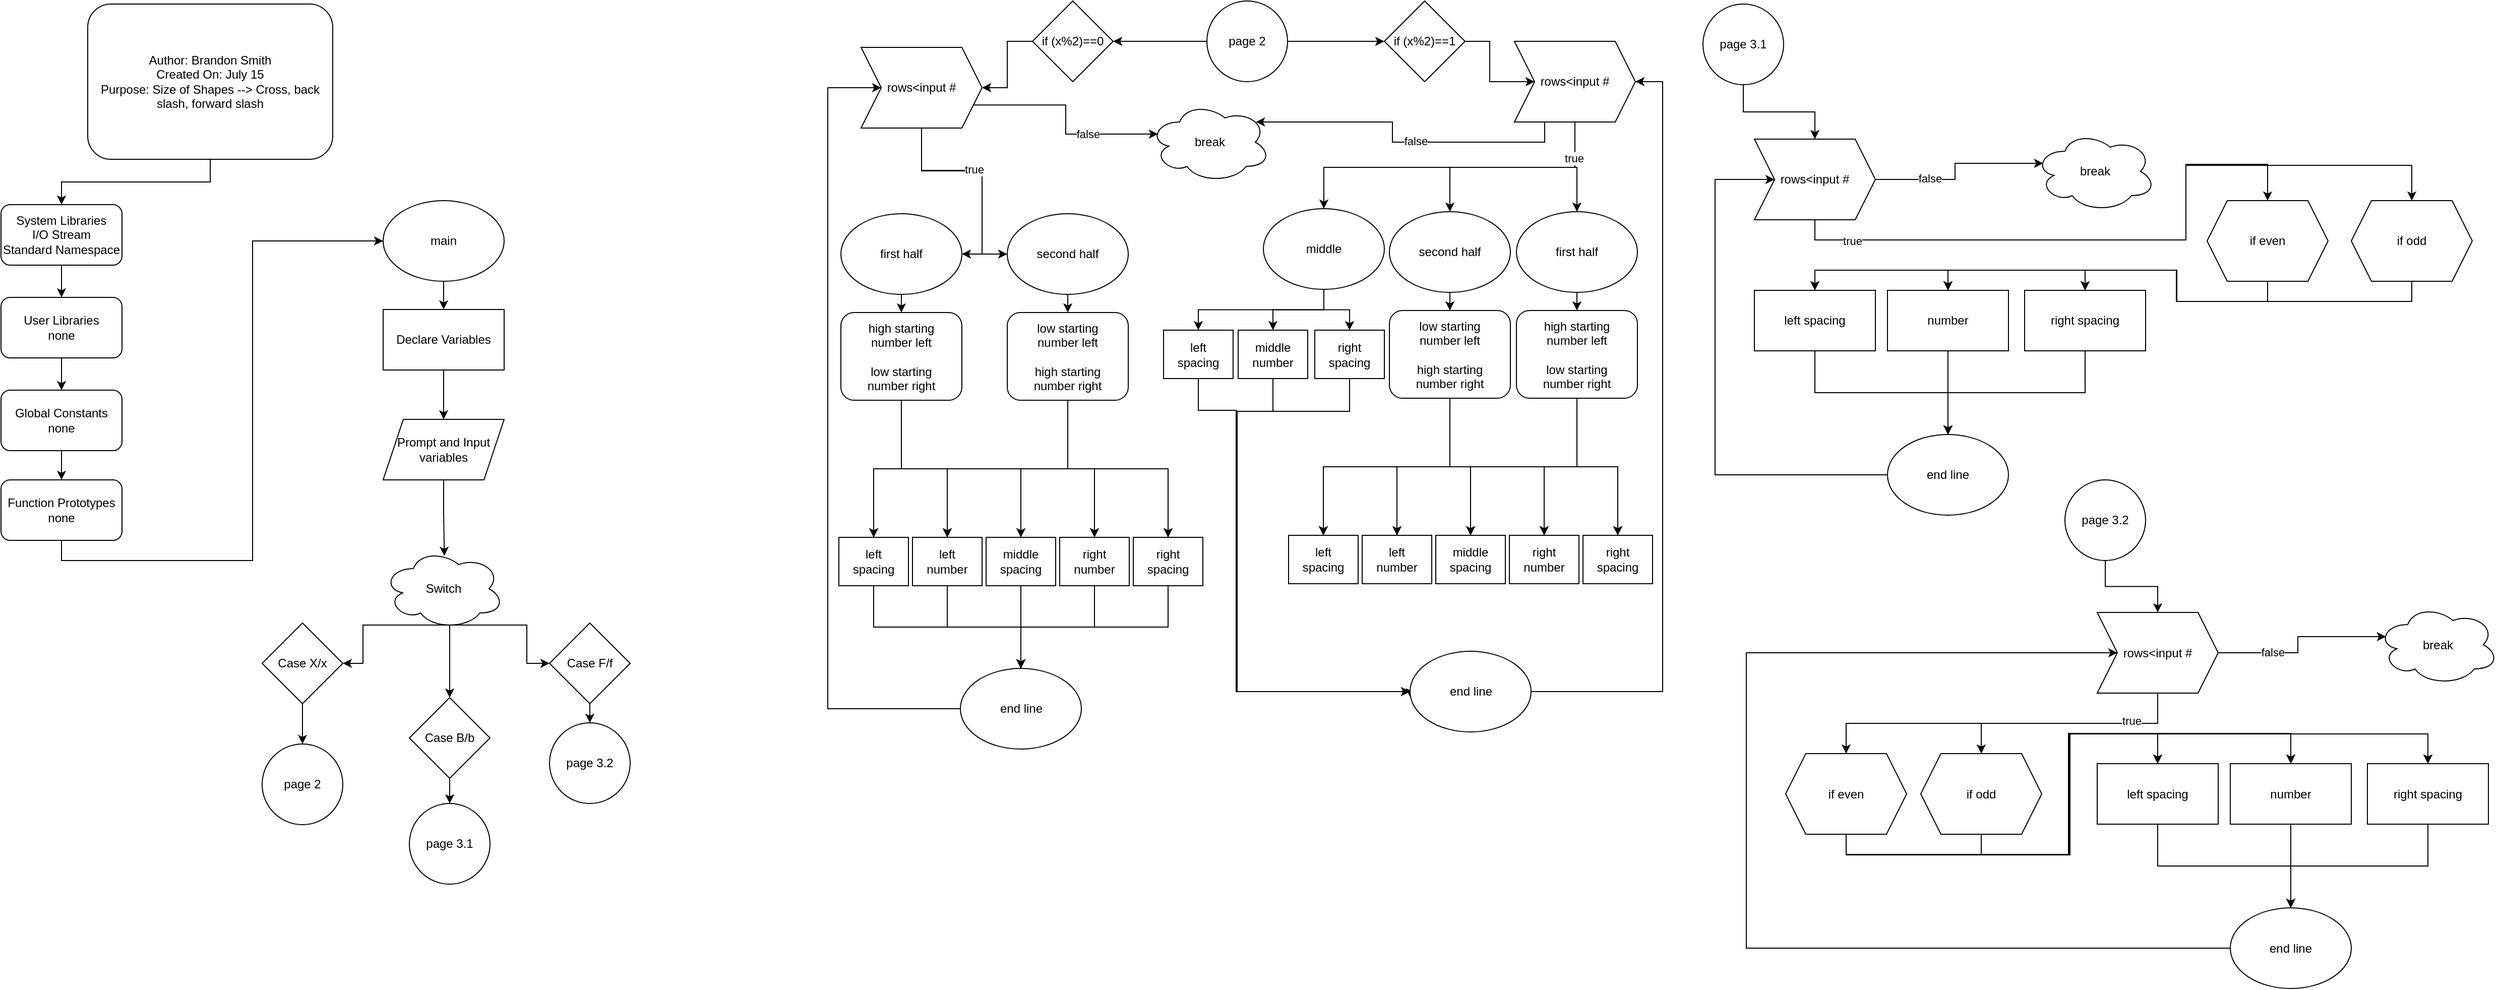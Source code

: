 <mxfile version="20.1.1" type="device"><diagram id="SlRMhu528yGXelY3Gh7Z" name="Page-1"><mxGraphModel dx="2062" dy="1161" grid="0" gridSize="10" guides="1" tooltips="1" connect="1" arrows="1" fold="1" page="1" pageScale="1" pageWidth="850" pageHeight="1100" math="0" shadow="0"><root><mxCell id="0"/><mxCell id="1" parent="0"/><mxCell id="3zHSoWy0Er1oFchfsZAJ-95" style="edgeStyle=orthogonalEdgeStyle;rounded=0;orthogonalLoop=1;jettySize=auto;html=1;exitX=0.5;exitY=1;exitDx=0;exitDy=0;entryX=0.5;entryY=0;entryDx=0;entryDy=0;" parent="1" source="3zHSoWy0Er1oFchfsZAJ-1" target="3zHSoWy0Er1oFchfsZAJ-3" edge="1"><mxGeometry relative="1" as="geometry"/></mxCell><mxCell id="3zHSoWy0Er1oFchfsZAJ-1" value="main" style="ellipse;whiteSpace=wrap;html=1;" parent="1" vertex="1"><mxGeometry x="418" y="203" width="120" height="80" as="geometry"/></mxCell><mxCell id="3zHSoWy0Er1oFchfsZAJ-96" style="edgeStyle=orthogonalEdgeStyle;rounded=0;orthogonalLoop=1;jettySize=auto;html=1;exitX=0.5;exitY=1;exitDx=0;exitDy=0;entryX=0.5;entryY=0;entryDx=0;entryDy=0;" parent="1" source="3zHSoWy0Er1oFchfsZAJ-3" target="3zHSoWy0Er1oFchfsZAJ-4" edge="1"><mxGeometry relative="1" as="geometry"/></mxCell><mxCell id="3zHSoWy0Er1oFchfsZAJ-3" value="Declare Variables" style="rounded=0;whiteSpace=wrap;html=1;" parent="1" vertex="1"><mxGeometry x="418" y="311" width="120" height="60" as="geometry"/></mxCell><mxCell id="3zHSoWy0Er1oFchfsZAJ-97" style="edgeStyle=orthogonalEdgeStyle;rounded=0;orthogonalLoop=1;jettySize=auto;html=1;exitX=0.5;exitY=1;exitDx=0;exitDy=0;entryX=0.506;entryY=0.092;entryDx=0;entryDy=0;entryPerimeter=0;" parent="1" source="3zHSoWy0Er1oFchfsZAJ-4" target="3zHSoWy0Er1oFchfsZAJ-13" edge="1"><mxGeometry relative="1" as="geometry"/></mxCell><mxCell id="3zHSoWy0Er1oFchfsZAJ-4" value="Prompt and Input variables" style="shape=parallelogram;perimeter=parallelogramPerimeter;whiteSpace=wrap;html=1;fixedSize=1;" parent="1" vertex="1"><mxGeometry x="418" y="420" width="120" height="60" as="geometry"/></mxCell><mxCell id="3zHSoWy0Er1oFchfsZAJ-8" style="edgeStyle=orthogonalEdgeStyle;rounded=0;orthogonalLoop=1;jettySize=auto;html=1;exitX=0.5;exitY=1;exitDx=0;exitDy=0;" parent="1" source="3zHSoWy0Er1oFchfsZAJ-5" target="3zHSoWy0Er1oFchfsZAJ-6" edge="1"><mxGeometry relative="1" as="geometry"/></mxCell><mxCell id="3zHSoWy0Er1oFchfsZAJ-5" value="Author: Brandon Smith&lt;br&gt;Created On: July 15&lt;br&gt;Purpose: Size of Shapes --&amp;gt; Cross, back slash, forward slash" style="rounded=1;whiteSpace=wrap;html=1;" parent="1" vertex="1"><mxGeometry x="125" y="8" width="243" height="154" as="geometry"/></mxCell><mxCell id="3zHSoWy0Er1oFchfsZAJ-89" style="edgeStyle=orthogonalEdgeStyle;rounded=0;orthogonalLoop=1;jettySize=auto;html=1;exitX=0.5;exitY=1;exitDx=0;exitDy=0;entryX=0.5;entryY=0;entryDx=0;entryDy=0;" parent="1" source="3zHSoWy0Er1oFchfsZAJ-6" target="3zHSoWy0Er1oFchfsZAJ-88" edge="1"><mxGeometry relative="1" as="geometry"/></mxCell><mxCell id="3zHSoWy0Er1oFchfsZAJ-6" value="System Libraries&lt;br&gt;I/O Stream&lt;br&gt;Standard Namespace" style="rounded=1;whiteSpace=wrap;html=1;" parent="1" vertex="1"><mxGeometry x="39" y="207" width="120" height="60" as="geometry"/></mxCell><mxCell id="3zHSoWy0Er1oFchfsZAJ-101" style="edgeStyle=orthogonalEdgeStyle;rounded=0;orthogonalLoop=1;jettySize=auto;html=1;exitX=0.55;exitY=0.95;exitDx=0;exitDy=0;exitPerimeter=0;entryX=1;entryY=0.5;entryDx=0;entryDy=0;" parent="1" source="3zHSoWy0Er1oFchfsZAJ-13" target="3zHSoWy0Er1oFchfsZAJ-98" edge="1"><mxGeometry relative="1" as="geometry"/></mxCell><mxCell id="3zHSoWy0Er1oFchfsZAJ-102" style="edgeStyle=orthogonalEdgeStyle;rounded=0;orthogonalLoop=1;jettySize=auto;html=1;exitX=0.55;exitY=0.95;exitDx=0;exitDy=0;exitPerimeter=0;entryX=0;entryY=0.5;entryDx=0;entryDy=0;" parent="1" source="3zHSoWy0Er1oFchfsZAJ-13" target="3zHSoWy0Er1oFchfsZAJ-100" edge="1"><mxGeometry relative="1" as="geometry"/></mxCell><mxCell id="3zHSoWy0Er1oFchfsZAJ-103" style="edgeStyle=orthogonalEdgeStyle;rounded=0;orthogonalLoop=1;jettySize=auto;html=1;exitX=0.55;exitY=0.95;exitDx=0;exitDy=0;exitPerimeter=0;entryX=0.5;entryY=0;entryDx=0;entryDy=0;" parent="1" source="3zHSoWy0Er1oFchfsZAJ-13" target="3zHSoWy0Er1oFchfsZAJ-99" edge="1"><mxGeometry relative="1" as="geometry"/></mxCell><mxCell id="3zHSoWy0Er1oFchfsZAJ-13" value="Switch" style="ellipse;shape=cloud;whiteSpace=wrap;html=1;" parent="1" vertex="1"><mxGeometry x="418" y="548" width="120" height="80" as="geometry"/></mxCell><mxCell id="3zHSoWy0Er1oFchfsZAJ-91" style="edgeStyle=orthogonalEdgeStyle;rounded=0;orthogonalLoop=1;jettySize=auto;html=1;exitX=0.5;exitY=1;exitDx=0;exitDy=0;entryX=0.5;entryY=0;entryDx=0;entryDy=0;" parent="1" source="3zHSoWy0Er1oFchfsZAJ-88" target="3zHSoWy0Er1oFchfsZAJ-90" edge="1"><mxGeometry relative="1" as="geometry"/></mxCell><mxCell id="3zHSoWy0Er1oFchfsZAJ-88" value="User Libraries&lt;br&gt;none" style="rounded=1;whiteSpace=wrap;html=1;" parent="1" vertex="1"><mxGeometry x="39" y="299" width="120" height="60" as="geometry"/></mxCell><mxCell id="3zHSoWy0Er1oFchfsZAJ-93" style="edgeStyle=orthogonalEdgeStyle;rounded=0;orthogonalLoop=1;jettySize=auto;html=1;exitX=0.5;exitY=1;exitDx=0;exitDy=0;entryX=0.5;entryY=0;entryDx=0;entryDy=0;" parent="1" source="3zHSoWy0Er1oFchfsZAJ-90" target="3zHSoWy0Er1oFchfsZAJ-92" edge="1"><mxGeometry relative="1" as="geometry"/></mxCell><mxCell id="3zHSoWy0Er1oFchfsZAJ-90" value="Global Constants&lt;br&gt;none" style="rounded=1;whiteSpace=wrap;html=1;" parent="1" vertex="1"><mxGeometry x="39" y="391" width="120" height="60" as="geometry"/></mxCell><mxCell id="3zHSoWy0Er1oFchfsZAJ-94" style="edgeStyle=orthogonalEdgeStyle;rounded=0;orthogonalLoop=1;jettySize=auto;html=1;exitX=0.5;exitY=1;exitDx=0;exitDy=0;entryX=0;entryY=0.5;entryDx=0;entryDy=0;" parent="1" source="3zHSoWy0Er1oFchfsZAJ-92" target="3zHSoWy0Er1oFchfsZAJ-1" edge="1"><mxGeometry relative="1" as="geometry"/></mxCell><mxCell id="3zHSoWy0Er1oFchfsZAJ-92" value="Function Prototypes&lt;br&gt;none" style="rounded=1;whiteSpace=wrap;html=1;" parent="1" vertex="1"><mxGeometry x="39" y="480" width="120" height="60" as="geometry"/></mxCell><mxCell id="3zHSoWy0Er1oFchfsZAJ-107" style="edgeStyle=orthogonalEdgeStyle;rounded=0;orthogonalLoop=1;jettySize=auto;html=1;exitX=0.5;exitY=1;exitDx=0;exitDy=0;entryX=0.5;entryY=0;entryDx=0;entryDy=0;" parent="1" source="3zHSoWy0Er1oFchfsZAJ-98" target="3zHSoWy0Er1oFchfsZAJ-104" edge="1"><mxGeometry relative="1" as="geometry"/></mxCell><mxCell id="3zHSoWy0Er1oFchfsZAJ-98" value="Case X/x" style="rhombus;whiteSpace=wrap;html=1;" parent="1" vertex="1"><mxGeometry x="298" y="622" width="80" height="80" as="geometry"/></mxCell><mxCell id="3zHSoWy0Er1oFchfsZAJ-108" style="edgeStyle=orthogonalEdgeStyle;rounded=0;orthogonalLoop=1;jettySize=auto;html=1;exitX=0.5;exitY=1;exitDx=0;exitDy=0;entryX=0.5;entryY=0;entryDx=0;entryDy=0;" parent="1" source="3zHSoWy0Er1oFchfsZAJ-99" target="3zHSoWy0Er1oFchfsZAJ-105" edge="1"><mxGeometry relative="1" as="geometry"/></mxCell><mxCell id="3zHSoWy0Er1oFchfsZAJ-99" value="Case B/b" style="rhombus;whiteSpace=wrap;html=1;" parent="1" vertex="1"><mxGeometry x="444" y="696" width="80" height="80" as="geometry"/></mxCell><mxCell id="3zHSoWy0Er1oFchfsZAJ-109" style="edgeStyle=orthogonalEdgeStyle;rounded=0;orthogonalLoop=1;jettySize=auto;html=1;exitX=0.5;exitY=1;exitDx=0;exitDy=0;entryX=0.5;entryY=0;entryDx=0;entryDy=0;" parent="1" source="3zHSoWy0Er1oFchfsZAJ-100" target="3zHSoWy0Er1oFchfsZAJ-106" edge="1"><mxGeometry relative="1" as="geometry"/></mxCell><mxCell id="3zHSoWy0Er1oFchfsZAJ-100" value="Case F/f" style="rhombus;whiteSpace=wrap;html=1;" parent="1" vertex="1"><mxGeometry x="583" y="622" width="80" height="80" as="geometry"/></mxCell><mxCell id="3zHSoWy0Er1oFchfsZAJ-104" value="page 2" style="ellipse;whiteSpace=wrap;html=1;aspect=fixed;" parent="1" vertex="1"><mxGeometry x="298" y="742" width="80" height="80" as="geometry"/></mxCell><mxCell id="3zHSoWy0Er1oFchfsZAJ-105" value="page 3.1" style="ellipse;whiteSpace=wrap;html=1;aspect=fixed;" parent="1" vertex="1"><mxGeometry x="444" y="801" width="80" height="80" as="geometry"/></mxCell><mxCell id="3zHSoWy0Er1oFchfsZAJ-106" value="page 3.2" style="ellipse;whiteSpace=wrap;html=1;aspect=fixed;" parent="1" vertex="1"><mxGeometry x="583" y="721" width="80" height="80" as="geometry"/></mxCell><mxCell id="3zHSoWy0Er1oFchfsZAJ-178" style="edgeStyle=orthogonalEdgeStyle;rounded=0;orthogonalLoop=1;jettySize=auto;html=1;exitX=0;exitY=0.5;exitDx=0;exitDy=0;entryX=1;entryY=0.5;entryDx=0;entryDy=0;" parent="1" source="3zHSoWy0Er1oFchfsZAJ-110" target="3zHSoWy0Er1oFchfsZAJ-113" edge="1"><mxGeometry relative="1" as="geometry"/></mxCell><mxCell id="3zHSoWy0Er1oFchfsZAJ-179" style="edgeStyle=orthogonalEdgeStyle;rounded=0;orthogonalLoop=1;jettySize=auto;html=1;exitX=1;exitY=0.5;exitDx=0;exitDy=0;entryX=0;entryY=0.5;entryDx=0;entryDy=0;" parent="1" source="3zHSoWy0Er1oFchfsZAJ-110" target="3zHSoWy0Er1oFchfsZAJ-114" edge="1"><mxGeometry relative="1" as="geometry"/></mxCell><mxCell id="3zHSoWy0Er1oFchfsZAJ-110" value="page 2" style="ellipse;whiteSpace=wrap;html=1;aspect=fixed;" parent="1" vertex="1"><mxGeometry x="1235" y="5" width="80" height="80" as="geometry"/></mxCell><mxCell id="3zHSoWy0Er1oFchfsZAJ-219" style="edgeStyle=orthogonalEdgeStyle;rounded=0;orthogonalLoop=1;jettySize=auto;html=1;exitX=0.5;exitY=1;exitDx=0;exitDy=0;entryX=0.5;entryY=0;entryDx=0;entryDy=0;" parent="1" source="3zHSoWy0Er1oFchfsZAJ-111" target="3zHSoWy0Er1oFchfsZAJ-218" edge="1"><mxGeometry relative="1" as="geometry"/></mxCell><mxCell id="3zHSoWy0Er1oFchfsZAJ-111" value="page 3.1" style="ellipse;whiteSpace=wrap;html=1;aspect=fixed;" parent="1" vertex="1"><mxGeometry x="1727" y="8" width="80" height="80" as="geometry"/></mxCell><mxCell id="3zHSoWy0Er1oFchfsZAJ-247" style="edgeStyle=orthogonalEdgeStyle;rounded=0;orthogonalLoop=1;jettySize=auto;html=1;exitX=0.5;exitY=1;exitDx=0;exitDy=0;entryX=0.5;entryY=0;entryDx=0;entryDy=0;" parent="1" source="3zHSoWy0Er1oFchfsZAJ-112" target="3zHSoWy0Er1oFchfsZAJ-244" edge="1"><mxGeometry relative="1" as="geometry"/></mxCell><mxCell id="3zHSoWy0Er1oFchfsZAJ-112" value="page 3.2" style="ellipse;whiteSpace=wrap;html=1;aspect=fixed;" parent="1" vertex="1"><mxGeometry x="2086" y="480" width="80" height="80" as="geometry"/></mxCell><mxCell id="3zHSoWy0Er1oFchfsZAJ-183" style="edgeStyle=orthogonalEdgeStyle;rounded=0;orthogonalLoop=1;jettySize=auto;html=1;exitX=0;exitY=0.5;exitDx=0;exitDy=0;entryX=1;entryY=0.5;entryDx=0;entryDy=0;" parent="1" source="3zHSoWy0Er1oFchfsZAJ-113" target="3zHSoWy0Er1oFchfsZAJ-180" edge="1"><mxGeometry relative="1" as="geometry"/></mxCell><mxCell id="3zHSoWy0Er1oFchfsZAJ-113" value="if (x%2)==0" style="rhombus;whiteSpace=wrap;html=1;" parent="1" vertex="1"><mxGeometry x="1062" y="5" width="80" height="80" as="geometry"/></mxCell><mxCell id="3zHSoWy0Er1oFchfsZAJ-182" style="edgeStyle=orthogonalEdgeStyle;rounded=0;orthogonalLoop=1;jettySize=auto;html=1;exitX=1;exitY=0.5;exitDx=0;exitDy=0;entryX=0;entryY=0.5;entryDx=0;entryDy=0;" parent="1" source="3zHSoWy0Er1oFchfsZAJ-114" target="3zHSoWy0Er1oFchfsZAJ-181" edge="1"><mxGeometry relative="1" as="geometry"/></mxCell><mxCell id="3zHSoWy0Er1oFchfsZAJ-114" value="if (x%2)==1" style="rhombus;whiteSpace=wrap;html=1;" parent="1" vertex="1"><mxGeometry x="1411" y="5" width="80" height="80" as="geometry"/></mxCell><mxCell id="3zHSoWy0Er1oFchfsZAJ-137" style="edgeStyle=orthogonalEdgeStyle;rounded=0;orthogonalLoop=1;jettySize=auto;html=1;exitX=0.5;exitY=1;exitDx=0;exitDy=0;entryX=0.5;entryY=0;entryDx=0;entryDy=0;" parent="1" source="3zHSoWy0Er1oFchfsZAJ-117" target="3zHSoWy0Er1oFchfsZAJ-134" edge="1"><mxGeometry relative="1" as="geometry"/></mxCell><mxCell id="3zHSoWy0Er1oFchfsZAJ-117" value="first half" style="ellipse;whiteSpace=wrap;html=1;" parent="1" vertex="1"><mxGeometry x="872" y="216" width="120" height="80" as="geometry"/></mxCell><mxCell id="3zHSoWy0Er1oFchfsZAJ-142" style="edgeStyle=orthogonalEdgeStyle;rounded=0;orthogonalLoop=1;jettySize=auto;html=1;exitX=0.5;exitY=1;exitDx=0;exitDy=0;entryX=0.5;entryY=0;entryDx=0;entryDy=0;" parent="1" source="3zHSoWy0Er1oFchfsZAJ-118" target="3zHSoWy0Er1oFchfsZAJ-140" edge="1"><mxGeometry relative="1" as="geometry"/></mxCell><mxCell id="3zHSoWy0Er1oFchfsZAJ-118" value="first half" style="ellipse;whiteSpace=wrap;html=1;" parent="1" vertex="1"><mxGeometry x="1542" y="214" width="120" height="80" as="geometry"/></mxCell><mxCell id="3zHSoWy0Er1oFchfsZAJ-173" style="edgeStyle=orthogonalEdgeStyle;rounded=0;orthogonalLoop=1;jettySize=auto;html=1;exitX=0.5;exitY=1;exitDx=0;exitDy=0;" parent="1" source="3zHSoWy0Er1oFchfsZAJ-121" target="3zHSoWy0Er1oFchfsZAJ-172" edge="1"><mxGeometry relative="1" as="geometry"/></mxCell><mxCell id="3zHSoWy0Er1oFchfsZAJ-174" style="edgeStyle=orthogonalEdgeStyle;rounded=0;orthogonalLoop=1;jettySize=auto;html=1;exitX=0.5;exitY=1;exitDx=0;exitDy=0;entryX=0.5;entryY=0;entryDx=0;entryDy=0;" parent="1" source="3zHSoWy0Er1oFchfsZAJ-121" target="3zHSoWy0Er1oFchfsZAJ-171" edge="1"><mxGeometry relative="1" as="geometry"/></mxCell><mxCell id="3zHSoWy0Er1oFchfsZAJ-175" style="edgeStyle=orthogonalEdgeStyle;rounded=0;orthogonalLoop=1;jettySize=auto;html=1;exitX=0.5;exitY=1;exitDx=0;exitDy=0;entryX=0.5;entryY=0;entryDx=0;entryDy=0;" parent="1" source="3zHSoWy0Er1oFchfsZAJ-121" target="3zHSoWy0Er1oFchfsZAJ-169" edge="1"><mxGeometry relative="1" as="geometry"/></mxCell><mxCell id="3zHSoWy0Er1oFchfsZAJ-121" value="middle" style="ellipse;whiteSpace=wrap;html=1;" parent="1" vertex="1"><mxGeometry x="1291" y="211" width="120" height="80" as="geometry"/></mxCell><mxCell id="3zHSoWy0Er1oFchfsZAJ-138" style="edgeStyle=orthogonalEdgeStyle;rounded=0;orthogonalLoop=1;jettySize=auto;html=1;exitX=0.5;exitY=1;exitDx=0;exitDy=0;entryX=0.5;entryY=0;entryDx=0;entryDy=0;" parent="1" source="3zHSoWy0Er1oFchfsZAJ-122" target="3zHSoWy0Er1oFchfsZAJ-135" edge="1"><mxGeometry relative="1" as="geometry"/></mxCell><mxCell id="3zHSoWy0Er1oFchfsZAJ-122" value="second half" style="ellipse;whiteSpace=wrap;html=1;" parent="1" vertex="1"><mxGeometry x="1037" y="216" width="120" height="80" as="geometry"/></mxCell><mxCell id="3zHSoWy0Er1oFchfsZAJ-143" style="edgeStyle=orthogonalEdgeStyle;rounded=0;orthogonalLoop=1;jettySize=auto;html=1;exitX=0.5;exitY=1;exitDx=0;exitDy=0;entryX=0.5;entryY=0;entryDx=0;entryDy=0;" parent="1" source="3zHSoWy0Er1oFchfsZAJ-126" target="3zHSoWy0Er1oFchfsZAJ-141" edge="1"><mxGeometry relative="1" as="geometry"/></mxCell><mxCell id="3zHSoWy0Er1oFchfsZAJ-126" value="second half" style="ellipse;whiteSpace=wrap;html=1;" parent="1" vertex="1"><mxGeometry x="1416" y="214" width="120" height="80" as="geometry"/></mxCell><mxCell id="3zHSoWy0Er1oFchfsZAJ-200" style="edgeStyle=orthogonalEdgeStyle;rounded=0;orthogonalLoop=1;jettySize=auto;html=1;exitX=0.5;exitY=1;exitDx=0;exitDy=0;entryX=0.5;entryY=0;entryDx=0;entryDy=0;" parent="1" source="3zHSoWy0Er1oFchfsZAJ-129" target="3zHSoWy0Er1oFchfsZAJ-191" edge="1"><mxGeometry relative="1" as="geometry"/></mxCell><mxCell id="3zHSoWy0Er1oFchfsZAJ-129" value="left &lt;br&gt;spacing" style="rounded=0;whiteSpace=wrap;html=1;" parent="1" vertex="1"><mxGeometry x="870" y="537" width="69" height="48" as="geometry"/></mxCell><mxCell id="3zHSoWy0Er1oFchfsZAJ-201" style="edgeStyle=orthogonalEdgeStyle;rounded=0;orthogonalLoop=1;jettySize=auto;html=1;exitX=0.5;exitY=1;exitDx=0;exitDy=0;entryX=0.5;entryY=0;entryDx=0;entryDy=0;" parent="1" source="3zHSoWy0Er1oFchfsZAJ-130" target="3zHSoWy0Er1oFchfsZAJ-191" edge="1"><mxGeometry relative="1" as="geometry"/></mxCell><mxCell id="3zHSoWy0Er1oFchfsZAJ-130" value="left &lt;br&gt;number" style="rounded=0;whiteSpace=wrap;html=1;" parent="1" vertex="1"><mxGeometry x="943" y="537" width="69" height="48" as="geometry"/></mxCell><mxCell id="3zHSoWy0Er1oFchfsZAJ-202" style="edgeStyle=orthogonalEdgeStyle;rounded=0;orthogonalLoop=1;jettySize=auto;html=1;exitX=0.5;exitY=1;exitDx=0;exitDy=0;entryX=0.5;entryY=0;entryDx=0;entryDy=0;" parent="1" source="3zHSoWy0Er1oFchfsZAJ-131" target="3zHSoWy0Er1oFchfsZAJ-191" edge="1"><mxGeometry relative="1" as="geometry"/></mxCell><mxCell id="3zHSoWy0Er1oFchfsZAJ-131" value="middle spacing" style="rounded=0;whiteSpace=wrap;html=1;" parent="1" vertex="1"><mxGeometry x="1016" y="537" width="69" height="48" as="geometry"/></mxCell><mxCell id="3zHSoWy0Er1oFchfsZAJ-203" style="edgeStyle=orthogonalEdgeStyle;rounded=0;orthogonalLoop=1;jettySize=auto;html=1;exitX=0.5;exitY=1;exitDx=0;exitDy=0;entryX=0.5;entryY=0;entryDx=0;entryDy=0;" parent="1" source="3zHSoWy0Er1oFchfsZAJ-132" target="3zHSoWy0Er1oFchfsZAJ-191" edge="1"><mxGeometry relative="1" as="geometry"/></mxCell><mxCell id="3zHSoWy0Er1oFchfsZAJ-132" value="right number" style="rounded=0;whiteSpace=wrap;html=1;" parent="1" vertex="1"><mxGeometry x="1089" y="537" width="69" height="48" as="geometry"/></mxCell><mxCell id="3zHSoWy0Er1oFchfsZAJ-198" style="edgeStyle=orthogonalEdgeStyle;rounded=0;orthogonalLoop=1;jettySize=auto;html=1;exitX=0.5;exitY=1;exitDx=0;exitDy=0;entryX=0.5;entryY=0;entryDx=0;entryDy=0;" parent="1" source="3zHSoWy0Er1oFchfsZAJ-133" target="3zHSoWy0Er1oFchfsZAJ-191" edge="1"><mxGeometry relative="1" as="geometry"/></mxCell><mxCell id="3zHSoWy0Er1oFchfsZAJ-133" value="right spacing" style="rounded=0;whiteSpace=wrap;html=1;" parent="1" vertex="1"><mxGeometry x="1162" y="537" width="69" height="48" as="geometry"/></mxCell><mxCell id="3zHSoWy0Er1oFchfsZAJ-149" style="edgeStyle=orthogonalEdgeStyle;rounded=0;orthogonalLoop=1;jettySize=auto;html=1;exitX=0.5;exitY=1;exitDx=0;exitDy=0;entryX=0.5;entryY=0;entryDx=0;entryDy=0;" parent="1" source="3zHSoWy0Er1oFchfsZAJ-134" target="3zHSoWy0Er1oFchfsZAJ-131" edge="1"><mxGeometry relative="1" as="geometry"/></mxCell><mxCell id="3zHSoWy0Er1oFchfsZAJ-150" style="edgeStyle=orthogonalEdgeStyle;rounded=0;orthogonalLoop=1;jettySize=auto;html=1;exitX=0.5;exitY=1;exitDx=0;exitDy=0;entryX=0.5;entryY=0;entryDx=0;entryDy=0;" parent="1" source="3zHSoWy0Er1oFchfsZAJ-134" target="3zHSoWy0Er1oFchfsZAJ-130" edge="1"><mxGeometry relative="1" as="geometry"/></mxCell><mxCell id="3zHSoWy0Er1oFchfsZAJ-151" style="edgeStyle=orthogonalEdgeStyle;rounded=0;orthogonalLoop=1;jettySize=auto;html=1;exitX=0.5;exitY=1;exitDx=0;exitDy=0;entryX=0.5;entryY=0;entryDx=0;entryDy=0;" parent="1" source="3zHSoWy0Er1oFchfsZAJ-134" target="3zHSoWy0Er1oFchfsZAJ-129" edge="1"><mxGeometry relative="1" as="geometry"/></mxCell><mxCell id="3zHSoWy0Er1oFchfsZAJ-152" style="edgeStyle=orthogonalEdgeStyle;rounded=0;orthogonalLoop=1;jettySize=auto;html=1;exitX=0.5;exitY=1;exitDx=0;exitDy=0;entryX=0.5;entryY=0;entryDx=0;entryDy=0;" parent="1" source="3zHSoWy0Er1oFchfsZAJ-134" target="3zHSoWy0Er1oFchfsZAJ-132" edge="1"><mxGeometry relative="1" as="geometry"/></mxCell><mxCell id="3zHSoWy0Er1oFchfsZAJ-153" style="edgeStyle=orthogonalEdgeStyle;rounded=0;orthogonalLoop=1;jettySize=auto;html=1;exitX=0.5;exitY=1;exitDx=0;exitDy=0;entryX=0.5;entryY=0;entryDx=0;entryDy=0;" parent="1" source="3zHSoWy0Er1oFchfsZAJ-134" target="3zHSoWy0Er1oFchfsZAJ-133" edge="1"><mxGeometry relative="1" as="geometry"/></mxCell><mxCell id="3zHSoWy0Er1oFchfsZAJ-134" value="high starting &lt;br&gt;number left&lt;br&gt;&lt;br&gt;low starting &lt;br&gt;number right" style="rounded=1;whiteSpace=wrap;html=1;" parent="1" vertex="1"><mxGeometry x="872" y="314" width="120" height="87" as="geometry"/></mxCell><mxCell id="3zHSoWy0Er1oFchfsZAJ-154" style="edgeStyle=orthogonalEdgeStyle;rounded=0;orthogonalLoop=1;jettySize=auto;html=1;exitX=0.5;exitY=1;exitDx=0;exitDy=0;entryX=0.5;entryY=0;entryDx=0;entryDy=0;" parent="1" source="3zHSoWy0Er1oFchfsZAJ-135" target="3zHSoWy0Er1oFchfsZAJ-133" edge="1"><mxGeometry relative="1" as="geometry"/></mxCell><mxCell id="3zHSoWy0Er1oFchfsZAJ-155" style="edgeStyle=orthogonalEdgeStyle;rounded=0;orthogonalLoop=1;jettySize=auto;html=1;exitX=0.5;exitY=1;exitDx=0;exitDy=0;entryX=0.5;entryY=0;entryDx=0;entryDy=0;" parent="1" source="3zHSoWy0Er1oFchfsZAJ-135" target="3zHSoWy0Er1oFchfsZAJ-132" edge="1"><mxGeometry relative="1" as="geometry"/></mxCell><mxCell id="3zHSoWy0Er1oFchfsZAJ-156" style="edgeStyle=orthogonalEdgeStyle;rounded=0;orthogonalLoop=1;jettySize=auto;html=1;exitX=0.5;exitY=1;exitDx=0;exitDy=0;entryX=0.5;entryY=0;entryDx=0;entryDy=0;" parent="1" source="3zHSoWy0Er1oFchfsZAJ-135" target="3zHSoWy0Er1oFchfsZAJ-131" edge="1"><mxGeometry relative="1" as="geometry"/></mxCell><mxCell id="3zHSoWy0Er1oFchfsZAJ-157" style="edgeStyle=orthogonalEdgeStyle;rounded=0;orthogonalLoop=1;jettySize=auto;html=1;exitX=0.5;exitY=1;exitDx=0;exitDy=0;entryX=0.5;entryY=0;entryDx=0;entryDy=0;" parent="1" source="3zHSoWy0Er1oFchfsZAJ-135" target="3zHSoWy0Er1oFchfsZAJ-130" edge="1"><mxGeometry relative="1" as="geometry"/></mxCell><mxCell id="3zHSoWy0Er1oFchfsZAJ-158" style="edgeStyle=orthogonalEdgeStyle;rounded=0;orthogonalLoop=1;jettySize=auto;html=1;exitX=0.5;exitY=1;exitDx=0;exitDy=0;entryX=0.5;entryY=0;entryDx=0;entryDy=0;" parent="1" source="3zHSoWy0Er1oFchfsZAJ-135" target="3zHSoWy0Er1oFchfsZAJ-129" edge="1"><mxGeometry relative="1" as="geometry"/></mxCell><mxCell id="3zHSoWy0Er1oFchfsZAJ-135" value="low starting &lt;br&gt;number left&lt;br&gt;&lt;br&gt;high starting &lt;br&gt;number right" style="rounded=1;whiteSpace=wrap;html=1;" parent="1" vertex="1"><mxGeometry x="1037" y="314" width="120" height="87" as="geometry"/></mxCell><mxCell id="3zHSoWy0Er1oFchfsZAJ-164" style="edgeStyle=orthogonalEdgeStyle;rounded=0;orthogonalLoop=1;jettySize=auto;html=1;exitX=0.5;exitY=1;exitDx=0;exitDy=0;entryX=0.5;entryY=0;entryDx=0;entryDy=0;" parent="1" source="3zHSoWy0Er1oFchfsZAJ-140" target="3zHSoWy0Er1oFchfsZAJ-146" edge="1"><mxGeometry relative="1" as="geometry"/></mxCell><mxCell id="3zHSoWy0Er1oFchfsZAJ-165" style="edgeStyle=orthogonalEdgeStyle;rounded=0;orthogonalLoop=1;jettySize=auto;html=1;exitX=0.5;exitY=1;exitDx=0;exitDy=0;entryX=0.5;entryY=0;entryDx=0;entryDy=0;" parent="1" source="3zHSoWy0Er1oFchfsZAJ-140" target="3zHSoWy0Er1oFchfsZAJ-148" edge="1"><mxGeometry relative="1" as="geometry"/></mxCell><mxCell id="3zHSoWy0Er1oFchfsZAJ-166" style="edgeStyle=orthogonalEdgeStyle;rounded=0;orthogonalLoop=1;jettySize=auto;html=1;exitX=0.5;exitY=1;exitDx=0;exitDy=0;entryX=0.5;entryY=0;entryDx=0;entryDy=0;" parent="1" source="3zHSoWy0Er1oFchfsZAJ-140" target="3zHSoWy0Er1oFchfsZAJ-147" edge="1"><mxGeometry relative="1" as="geometry"/></mxCell><mxCell id="3zHSoWy0Er1oFchfsZAJ-167" style="edgeStyle=orthogonalEdgeStyle;rounded=0;orthogonalLoop=1;jettySize=auto;html=1;exitX=0.5;exitY=1;exitDx=0;exitDy=0;entryX=0.5;entryY=0;entryDx=0;entryDy=0;" parent="1" source="3zHSoWy0Er1oFchfsZAJ-140" target="3zHSoWy0Er1oFchfsZAJ-145" edge="1"><mxGeometry relative="1" as="geometry"/></mxCell><mxCell id="3zHSoWy0Er1oFchfsZAJ-168" style="edgeStyle=orthogonalEdgeStyle;rounded=0;orthogonalLoop=1;jettySize=auto;html=1;exitX=0.5;exitY=1;exitDx=0;exitDy=0;entryX=0.5;entryY=0;entryDx=0;entryDy=0;" parent="1" source="3zHSoWy0Er1oFchfsZAJ-140" target="3zHSoWy0Er1oFchfsZAJ-144" edge="1"><mxGeometry relative="1" as="geometry"/></mxCell><mxCell id="3zHSoWy0Er1oFchfsZAJ-140" value="high starting &lt;br&gt;number left&lt;br&gt;&lt;br&gt;low starting &lt;br&gt;number right" style="rounded=1;whiteSpace=wrap;html=1;" parent="1" vertex="1"><mxGeometry x="1542" y="312" width="120" height="87" as="geometry"/></mxCell><mxCell id="3zHSoWy0Er1oFchfsZAJ-159" style="edgeStyle=orthogonalEdgeStyle;rounded=0;orthogonalLoop=1;jettySize=auto;html=1;exitX=0.5;exitY=1;exitDx=0;exitDy=0;entryX=0.5;entryY=0;entryDx=0;entryDy=0;" parent="1" source="3zHSoWy0Er1oFchfsZAJ-141" target="3zHSoWy0Er1oFchfsZAJ-144" edge="1"><mxGeometry relative="1" as="geometry"/></mxCell><mxCell id="3zHSoWy0Er1oFchfsZAJ-160" style="edgeStyle=orthogonalEdgeStyle;rounded=0;orthogonalLoop=1;jettySize=auto;html=1;exitX=0.5;exitY=1;exitDx=0;exitDy=0;" parent="1" source="3zHSoWy0Er1oFchfsZAJ-141" target="3zHSoWy0Er1oFchfsZAJ-145" edge="1"><mxGeometry relative="1" as="geometry"/></mxCell><mxCell id="3zHSoWy0Er1oFchfsZAJ-161" style="edgeStyle=orthogonalEdgeStyle;rounded=0;orthogonalLoop=1;jettySize=auto;html=1;exitX=0.5;exitY=1;exitDx=0;exitDy=0;entryX=0.5;entryY=0;entryDx=0;entryDy=0;" parent="1" source="3zHSoWy0Er1oFchfsZAJ-141" target="3zHSoWy0Er1oFchfsZAJ-146" edge="1"><mxGeometry relative="1" as="geometry"/></mxCell><mxCell id="3zHSoWy0Er1oFchfsZAJ-162" style="edgeStyle=orthogonalEdgeStyle;rounded=0;orthogonalLoop=1;jettySize=auto;html=1;exitX=0.5;exitY=1;exitDx=0;exitDy=0;" parent="1" source="3zHSoWy0Er1oFchfsZAJ-141" target="3zHSoWy0Er1oFchfsZAJ-147" edge="1"><mxGeometry relative="1" as="geometry"/></mxCell><mxCell id="3zHSoWy0Er1oFchfsZAJ-163" style="edgeStyle=orthogonalEdgeStyle;rounded=0;orthogonalLoop=1;jettySize=auto;html=1;exitX=0.5;exitY=1;exitDx=0;exitDy=0;entryX=0.5;entryY=0;entryDx=0;entryDy=0;" parent="1" source="3zHSoWy0Er1oFchfsZAJ-141" target="3zHSoWy0Er1oFchfsZAJ-148" edge="1"><mxGeometry relative="1" as="geometry"/></mxCell><mxCell id="3zHSoWy0Er1oFchfsZAJ-141" value="low starting &lt;br&gt;number left&lt;br&gt;&lt;br&gt;high starting &lt;br&gt;number right" style="rounded=1;whiteSpace=wrap;html=1;" parent="1" vertex="1"><mxGeometry x="1416" y="312" width="120" height="87" as="geometry"/></mxCell><mxCell id="3zHSoWy0Er1oFchfsZAJ-144" value="left &lt;br&gt;spacing" style="rounded=0;whiteSpace=wrap;html=1;" parent="1" vertex="1"><mxGeometry x="1316" y="535" width="69" height="48" as="geometry"/></mxCell><mxCell id="3zHSoWy0Er1oFchfsZAJ-145" value="left &lt;br&gt;number" style="rounded=0;whiteSpace=wrap;html=1;" parent="1" vertex="1"><mxGeometry x="1389" y="535" width="69" height="48" as="geometry"/></mxCell><mxCell id="3zHSoWy0Er1oFchfsZAJ-146" value="middle spacing" style="rounded=0;whiteSpace=wrap;html=1;" parent="1" vertex="1"><mxGeometry x="1462" y="535" width="69" height="48" as="geometry"/></mxCell><mxCell id="3zHSoWy0Er1oFchfsZAJ-147" value="right number" style="rounded=0;whiteSpace=wrap;html=1;" parent="1" vertex="1"><mxGeometry x="1535" y="535" width="69" height="48" as="geometry"/></mxCell><mxCell id="3zHSoWy0Er1oFchfsZAJ-148" value="right spacing" style="rounded=0;whiteSpace=wrap;html=1;" parent="1" vertex="1"><mxGeometry x="1608" y="535" width="69" height="48" as="geometry"/></mxCell><mxCell id="3zHSoWy0Er1oFchfsZAJ-194" style="edgeStyle=orthogonalEdgeStyle;rounded=0;orthogonalLoop=1;jettySize=auto;html=1;exitX=0.5;exitY=1;exitDx=0;exitDy=0;entryX=0;entryY=0.5;entryDx=0;entryDy=0;" parent="1" source="3zHSoWy0Er1oFchfsZAJ-169" target="3zHSoWy0Er1oFchfsZAJ-192" edge="1"><mxGeometry relative="1" as="geometry"><Array as="points"><mxPoint x="1227" y="411"/><mxPoint x="1264" y="411"/><mxPoint x="1264" y="690"/></Array></mxGeometry></mxCell><mxCell id="3zHSoWy0Er1oFchfsZAJ-169" value="left &lt;br&gt;spacing" style="rounded=0;whiteSpace=wrap;html=1;" parent="1" vertex="1"><mxGeometry x="1192" y="331.5" width="69" height="48" as="geometry"/></mxCell><mxCell id="3zHSoWy0Er1oFchfsZAJ-195" style="edgeStyle=orthogonalEdgeStyle;rounded=0;orthogonalLoop=1;jettySize=auto;html=1;exitX=0.5;exitY=1;exitDx=0;exitDy=0;entryX=0.001;entryY=0.571;entryDx=0;entryDy=0;entryPerimeter=0;" parent="1" source="3zHSoWy0Er1oFchfsZAJ-171" target="3zHSoWy0Er1oFchfsZAJ-192" edge="1"><mxGeometry relative="1" as="geometry"><Array as="points"><mxPoint x="1301" y="412"/><mxPoint x="1265" y="412"/><mxPoint x="1265" y="690"/><mxPoint x="1437" y="690"/></Array></mxGeometry></mxCell><mxCell id="3zHSoWy0Er1oFchfsZAJ-171" value="middle number" style="rounded=0;whiteSpace=wrap;html=1;" parent="1" vertex="1"><mxGeometry x="1266" y="331.5" width="69" height="48" as="geometry"/></mxCell><mxCell id="3zHSoWy0Er1oFchfsZAJ-196" style="edgeStyle=orthogonalEdgeStyle;rounded=0;orthogonalLoop=1;jettySize=auto;html=1;exitX=0.5;exitY=1;exitDx=0;exitDy=0;entryX=0;entryY=0.5;entryDx=0;entryDy=0;" parent="1" source="3zHSoWy0Er1oFchfsZAJ-172" target="3zHSoWy0Er1oFchfsZAJ-192" edge="1"><mxGeometry relative="1" as="geometry"><Array as="points"><mxPoint x="1377" y="412"/><mxPoint x="1265" y="412"/><mxPoint x="1265" y="690"/></Array></mxGeometry></mxCell><mxCell id="3zHSoWy0Er1oFchfsZAJ-172" value="right spacing" style="rounded=0;whiteSpace=wrap;html=1;" parent="1" vertex="1"><mxGeometry x="1342" y="331.5" width="69" height="48" as="geometry"/></mxCell><mxCell id="3zHSoWy0Er1oFchfsZAJ-184" style="edgeStyle=orthogonalEdgeStyle;rounded=0;orthogonalLoop=1;jettySize=auto;html=1;exitX=0.5;exitY=1;exitDx=0;exitDy=0;entryX=1;entryY=0.5;entryDx=0;entryDy=0;" parent="1" source="3zHSoWy0Er1oFchfsZAJ-180" target="3zHSoWy0Er1oFchfsZAJ-117" edge="1"><mxGeometry relative="1" as="geometry"/></mxCell><mxCell id="3zHSoWy0Er1oFchfsZAJ-185" style="edgeStyle=orthogonalEdgeStyle;rounded=0;orthogonalLoop=1;jettySize=auto;html=1;exitX=0.5;exitY=1;exitDx=0;exitDy=0;entryX=0;entryY=0.5;entryDx=0;entryDy=0;" parent="1" source="3zHSoWy0Er1oFchfsZAJ-180" target="3zHSoWy0Er1oFchfsZAJ-122" edge="1"><mxGeometry relative="1" as="geometry"><Array as="points"><mxPoint x="952" y="173"/><mxPoint x="1012" y="173"/><mxPoint x="1012" y="256"/></Array></mxGeometry></mxCell><mxCell id="3zHSoWy0Er1oFchfsZAJ-186" value="true" style="edgeLabel;html=1;align=center;verticalAlign=middle;resizable=0;points=[];" parent="3zHSoWy0Er1oFchfsZAJ-185" vertex="1" connectable="0"><mxGeometry x="-0.111" y="1" relative="1" as="geometry"><mxPoint as="offset"/></mxGeometry></mxCell><mxCell id="3zHSoWy0Er1oFchfsZAJ-207" style="edgeStyle=orthogonalEdgeStyle;rounded=0;orthogonalLoop=1;jettySize=auto;html=1;exitX=1;exitY=0.75;exitDx=0;exitDy=0;entryX=0.07;entryY=0.4;entryDx=0;entryDy=0;entryPerimeter=0;" parent="1" source="3zHSoWy0Er1oFchfsZAJ-180" target="3zHSoWy0Er1oFchfsZAJ-206" edge="1"><mxGeometry relative="1" as="geometry"/></mxCell><mxCell id="3zHSoWy0Er1oFchfsZAJ-209" value="false" style="edgeLabel;html=1;align=center;verticalAlign=middle;resizable=0;points=[];" parent="3zHSoWy0Er1oFchfsZAJ-207" vertex="1" connectable="0"><mxGeometry x="0.339" relative="1" as="geometry"><mxPoint as="offset"/></mxGeometry></mxCell><mxCell id="3zHSoWy0Er1oFchfsZAJ-180" value="rows&amp;lt;input #" style="shape=step;perimeter=stepPerimeter;whiteSpace=wrap;html=1;fixedSize=1;" parent="1" vertex="1"><mxGeometry x="892" y="51" width="120" height="80" as="geometry"/></mxCell><mxCell id="3zHSoWy0Er1oFchfsZAJ-187" style="edgeStyle=orthogonalEdgeStyle;rounded=0;orthogonalLoop=1;jettySize=auto;html=1;entryX=0.5;entryY=0;entryDx=0;entryDy=0;" parent="1" source="3zHSoWy0Er1oFchfsZAJ-181" target="3zHSoWy0Er1oFchfsZAJ-118" edge="1"><mxGeometry relative="1" as="geometry"><Array as="points"><mxPoint x="1600" y="170"/><mxPoint x="1602" y="170"/></Array></mxGeometry></mxCell><mxCell id="3zHSoWy0Er1oFchfsZAJ-188" style="edgeStyle=orthogonalEdgeStyle;rounded=0;orthogonalLoop=1;jettySize=auto;html=1;exitX=0.5;exitY=1;exitDx=0;exitDy=0;entryX=0.5;entryY=0;entryDx=0;entryDy=0;" parent="1" source="3zHSoWy0Er1oFchfsZAJ-181" target="3zHSoWy0Er1oFchfsZAJ-126" edge="1"><mxGeometry relative="1" as="geometry"><Array as="points"><mxPoint x="1600" y="170"/><mxPoint x="1476" y="170"/></Array></mxGeometry></mxCell><mxCell id="3zHSoWy0Er1oFchfsZAJ-189" style="edgeStyle=orthogonalEdgeStyle;rounded=0;orthogonalLoop=1;jettySize=auto;html=1;exitX=0.5;exitY=1;exitDx=0;exitDy=0;entryX=0.5;entryY=0;entryDx=0;entryDy=0;" parent="1" source="3zHSoWy0Er1oFchfsZAJ-181" target="3zHSoWy0Er1oFchfsZAJ-121" edge="1"><mxGeometry relative="1" as="geometry"><Array as="points"><mxPoint x="1600" y="170"/><mxPoint x="1351" y="170"/></Array></mxGeometry></mxCell><mxCell id="3zHSoWy0Er1oFchfsZAJ-190" value="true" style="edgeLabel;html=1;align=center;verticalAlign=middle;resizable=0;points=[];" parent="3zHSoWy0Er1oFchfsZAJ-189" vertex="1" connectable="0"><mxGeometry x="-0.785" y="-1" relative="1" as="geometry"><mxPoint as="offset"/></mxGeometry></mxCell><mxCell id="3zHSoWy0Er1oFchfsZAJ-208" style="edgeStyle=orthogonalEdgeStyle;rounded=0;orthogonalLoop=1;jettySize=auto;html=1;exitX=0.25;exitY=1;exitDx=0;exitDy=0;entryX=0.88;entryY=0.25;entryDx=0;entryDy=0;entryPerimeter=0;" parent="1" source="3zHSoWy0Er1oFchfsZAJ-181" target="3zHSoWy0Er1oFchfsZAJ-206" edge="1"><mxGeometry relative="1" as="geometry"/></mxCell><mxCell id="3zHSoWy0Er1oFchfsZAJ-210" value="false" style="edgeLabel;html=1;align=center;verticalAlign=middle;resizable=0;points=[];" parent="3zHSoWy0Er1oFchfsZAJ-208" vertex="1" connectable="0"><mxGeometry x="-0.089" y="-1" relative="1" as="geometry"><mxPoint as="offset"/></mxGeometry></mxCell><mxCell id="3zHSoWy0Er1oFchfsZAJ-181" value="rows&amp;lt;input #" style="shape=step;perimeter=stepPerimeter;whiteSpace=wrap;html=1;fixedSize=1;" parent="1" vertex="1"><mxGeometry x="1540" y="45" width="120" height="80" as="geometry"/></mxCell><mxCell id="3zHSoWy0Er1oFchfsZAJ-204" style="edgeStyle=orthogonalEdgeStyle;rounded=0;orthogonalLoop=1;jettySize=auto;html=1;exitX=0;exitY=0.5;exitDx=0;exitDy=0;entryX=0;entryY=0.5;entryDx=0;entryDy=0;" parent="1" source="3zHSoWy0Er1oFchfsZAJ-191" target="3zHSoWy0Er1oFchfsZAJ-180" edge="1"><mxGeometry relative="1" as="geometry"><Array as="points"><mxPoint x="859" y="707"/><mxPoint x="859" y="91"/></Array></mxGeometry></mxCell><mxCell id="3zHSoWy0Er1oFchfsZAJ-191" value="end line" style="ellipse;whiteSpace=wrap;html=1;" parent="1" vertex="1"><mxGeometry x="990.5" y="667" width="120" height="80" as="geometry"/></mxCell><mxCell id="3zHSoWy0Er1oFchfsZAJ-205" style="edgeStyle=orthogonalEdgeStyle;rounded=0;orthogonalLoop=1;jettySize=auto;html=1;exitX=1;exitY=0.5;exitDx=0;exitDy=0;entryX=1;entryY=0.5;entryDx=0;entryDy=0;" parent="1" source="3zHSoWy0Er1oFchfsZAJ-192" target="3zHSoWy0Er1oFchfsZAJ-181" edge="1"><mxGeometry relative="1" as="geometry"><Array as="points"><mxPoint x="1687" y="690"/><mxPoint x="1687" y="85"/></Array></mxGeometry></mxCell><mxCell id="3zHSoWy0Er1oFchfsZAJ-192" value="end line" style="ellipse;whiteSpace=wrap;html=1;" parent="1" vertex="1"><mxGeometry x="1436.5" y="650" width="120" height="80" as="geometry"/></mxCell><mxCell id="3zHSoWy0Er1oFchfsZAJ-206" value="break" style="ellipse;shape=cloud;whiteSpace=wrap;html=1;" parent="1" vertex="1"><mxGeometry x="1178" y="105" width="120" height="80" as="geometry"/></mxCell><mxCell id="3zHSoWy0Er1oFchfsZAJ-228" style="edgeStyle=orthogonalEdgeStyle;rounded=0;orthogonalLoop=1;jettySize=auto;html=1;exitX=0.5;exitY=1;exitDx=0;exitDy=0;entryX=0.5;entryY=0;entryDx=0;entryDy=0;" parent="1" source="3zHSoWy0Er1oFchfsZAJ-212" target="3zHSoWy0Er1oFchfsZAJ-227" edge="1"><mxGeometry relative="1" as="geometry"/></mxCell><mxCell id="3zHSoWy0Er1oFchfsZAJ-212" value="left spacing" style="rounded=0;whiteSpace=wrap;html=1;" parent="1" vertex="1"><mxGeometry x="1778" y="292" width="120" height="60" as="geometry"/></mxCell><mxCell id="3zHSoWy0Er1oFchfsZAJ-229" style="edgeStyle=orthogonalEdgeStyle;rounded=0;orthogonalLoop=1;jettySize=auto;html=1;exitX=0.5;exitY=1;exitDx=0;exitDy=0;entryX=0.5;entryY=0;entryDx=0;entryDy=0;" parent="1" source="3zHSoWy0Er1oFchfsZAJ-213" target="3zHSoWy0Er1oFchfsZAJ-227" edge="1"><mxGeometry relative="1" as="geometry"/></mxCell><mxCell id="3zHSoWy0Er1oFchfsZAJ-213" value="number" style="rounded=0;whiteSpace=wrap;html=1;" parent="1" vertex="1"><mxGeometry x="1910" y="292" width="120" height="60" as="geometry"/></mxCell><mxCell id="3zHSoWy0Er1oFchfsZAJ-230" style="edgeStyle=orthogonalEdgeStyle;rounded=0;orthogonalLoop=1;jettySize=auto;html=1;exitX=0.5;exitY=1;exitDx=0;exitDy=0;entryX=0.5;entryY=0;entryDx=0;entryDy=0;" parent="1" source="3zHSoWy0Er1oFchfsZAJ-214" target="3zHSoWy0Er1oFchfsZAJ-227" edge="1"><mxGeometry relative="1" as="geometry"/></mxCell><mxCell id="3zHSoWy0Er1oFchfsZAJ-214" value="right spacing" style="rounded=0;whiteSpace=wrap;html=1;" parent="1" vertex="1"><mxGeometry x="2046" y="292" width="120" height="60" as="geometry"/></mxCell><mxCell id="3zHSoWy0Er1oFchfsZAJ-220" style="edgeStyle=orthogonalEdgeStyle;rounded=0;orthogonalLoop=1;jettySize=auto;html=1;exitX=0.5;exitY=1;exitDx=0;exitDy=0;entryX=0.5;entryY=0;entryDx=0;entryDy=0;" parent="1" source="3zHSoWy0Er1oFchfsZAJ-218" target="-XfskvCxO38jlF7HSbQ4-1" edge="1"><mxGeometry relative="1" as="geometry"><Array as="points"><mxPoint x="1838" y="242"/><mxPoint x="2206" y="242"/><mxPoint x="2206" y="167"/><mxPoint x="2287" y="167"/></Array></mxGeometry></mxCell><mxCell id="3zHSoWy0Er1oFchfsZAJ-225" style="edgeStyle=orthogonalEdgeStyle;rounded=0;orthogonalLoop=1;jettySize=auto;html=1;exitX=1;exitY=0.5;exitDx=0;exitDy=0;entryX=0.07;entryY=0.4;entryDx=0;entryDy=0;entryPerimeter=0;" parent="1" source="3zHSoWy0Er1oFchfsZAJ-218" target="3zHSoWy0Er1oFchfsZAJ-223" edge="1"><mxGeometry relative="1" as="geometry"/></mxCell><mxCell id="3zHSoWy0Er1oFchfsZAJ-226" value="false" style="edgeLabel;html=1;align=center;verticalAlign=middle;resizable=0;points=[];" parent="3zHSoWy0Er1oFchfsZAJ-225" vertex="1" connectable="0"><mxGeometry x="-0.415" y="1" relative="1" as="geometry"><mxPoint as="offset"/></mxGeometry></mxCell><mxCell id="-XfskvCxO38jlF7HSbQ4-13" style="edgeStyle=orthogonalEdgeStyle;rounded=0;orthogonalLoop=1;jettySize=auto;html=1;exitX=0.5;exitY=1;exitDx=0;exitDy=0;entryX=0.5;entryY=0;entryDx=0;entryDy=0;" parent="1" source="3zHSoWy0Er1oFchfsZAJ-218" target="-XfskvCxO38jlF7HSbQ4-2" edge="1"><mxGeometry relative="1" as="geometry"><Array as="points"><mxPoint x="1838" y="242"/><mxPoint x="2206" y="242"/><mxPoint x="2206" y="168"/><mxPoint x="2430" y="168"/></Array></mxGeometry></mxCell><mxCell id="-XfskvCxO38jlF7HSbQ4-14" value="true" style="edgeLabel;html=1;align=center;verticalAlign=middle;resizable=0;points=[];" parent="-XfskvCxO38jlF7HSbQ4-13" vertex="1" connectable="0"><mxGeometry x="-0.843" y="-1" relative="1" as="geometry"><mxPoint as="offset"/></mxGeometry></mxCell><mxCell id="3zHSoWy0Er1oFchfsZAJ-218" value="rows&amp;lt;input #" style="shape=step;perimeter=stepPerimeter;whiteSpace=wrap;html=1;fixedSize=1;" parent="1" vertex="1"><mxGeometry x="1778" y="142" width="120" height="80" as="geometry"/></mxCell><mxCell id="3zHSoWy0Er1oFchfsZAJ-223" value="break" style="ellipse;shape=cloud;whiteSpace=wrap;html=1;" parent="1" vertex="1"><mxGeometry x="2056" y="134" width="120" height="80" as="geometry"/></mxCell><mxCell id="3zHSoWy0Er1oFchfsZAJ-231" style="edgeStyle=orthogonalEdgeStyle;rounded=0;orthogonalLoop=1;jettySize=auto;html=1;exitX=0;exitY=0.5;exitDx=0;exitDy=0;entryX=0;entryY=0.5;entryDx=0;entryDy=0;" parent="1" source="3zHSoWy0Er1oFchfsZAJ-227" target="3zHSoWy0Er1oFchfsZAJ-218" edge="1"><mxGeometry relative="1" as="geometry"><Array as="points"><mxPoint x="1739" y="475"/><mxPoint x="1739" y="182"/></Array></mxGeometry></mxCell><mxCell id="3zHSoWy0Er1oFchfsZAJ-227" value="end line" style="ellipse;whiteSpace=wrap;html=1;" parent="1" vertex="1"><mxGeometry x="1910" y="435" width="120" height="80" as="geometry"/></mxCell><mxCell id="3zHSoWy0Er1oFchfsZAJ-232" style="edgeStyle=orthogonalEdgeStyle;rounded=0;orthogonalLoop=1;jettySize=auto;html=1;exitX=0.5;exitY=1;exitDx=0;exitDy=0;entryX=0.5;entryY=0;entryDx=0;entryDy=0;" parent="1" source="3zHSoWy0Er1oFchfsZAJ-233" target="3zHSoWy0Er1oFchfsZAJ-246" edge="1"><mxGeometry relative="1" as="geometry"/></mxCell><mxCell id="3zHSoWy0Er1oFchfsZAJ-233" value="left spacing" style="rounded=0;whiteSpace=wrap;html=1;" parent="1" vertex="1"><mxGeometry x="2118" y="761.5" width="120" height="60" as="geometry"/></mxCell><mxCell id="3zHSoWy0Er1oFchfsZAJ-234" style="edgeStyle=orthogonalEdgeStyle;rounded=0;orthogonalLoop=1;jettySize=auto;html=1;exitX=0.5;exitY=1;exitDx=0;exitDy=0;entryX=0.5;entryY=0;entryDx=0;entryDy=0;" parent="1" source="3zHSoWy0Er1oFchfsZAJ-235" target="3zHSoWy0Er1oFchfsZAJ-246" edge="1"><mxGeometry relative="1" as="geometry"/></mxCell><mxCell id="3zHSoWy0Er1oFchfsZAJ-235" value="number" style="rounded=0;whiteSpace=wrap;html=1;" parent="1" vertex="1"><mxGeometry x="2250" y="761.5" width="120" height="60" as="geometry"/></mxCell><mxCell id="3zHSoWy0Er1oFchfsZAJ-236" style="edgeStyle=orthogonalEdgeStyle;rounded=0;orthogonalLoop=1;jettySize=auto;html=1;exitX=0.5;exitY=1;exitDx=0;exitDy=0;entryX=0.5;entryY=0;entryDx=0;entryDy=0;" parent="1" source="3zHSoWy0Er1oFchfsZAJ-237" target="3zHSoWy0Er1oFchfsZAJ-246" edge="1"><mxGeometry relative="1" as="geometry"/></mxCell><mxCell id="3zHSoWy0Er1oFchfsZAJ-237" value="right spacing" style="rounded=0;whiteSpace=wrap;html=1;" parent="1" vertex="1"><mxGeometry x="2386" y="761.5" width="120" height="60" as="geometry"/></mxCell><mxCell id="3zHSoWy0Er1oFchfsZAJ-238" style="edgeStyle=orthogonalEdgeStyle;rounded=0;orthogonalLoop=1;jettySize=auto;html=1;exitX=0.5;exitY=1;exitDx=0;exitDy=0;entryX=0.5;entryY=0;entryDx=0;entryDy=0;" parent="1" source="3zHSoWy0Er1oFchfsZAJ-244" target="-XfskvCxO38jlF7HSbQ4-3" edge="1"><mxGeometry relative="1" as="geometry"/></mxCell><mxCell id="3zHSoWy0Er1oFchfsZAJ-242" style="edgeStyle=orthogonalEdgeStyle;rounded=0;orthogonalLoop=1;jettySize=auto;html=1;exitX=1;exitY=0.5;exitDx=0;exitDy=0;entryX=0.07;entryY=0.4;entryDx=0;entryDy=0;entryPerimeter=0;" parent="1" source="3zHSoWy0Er1oFchfsZAJ-244" target="3zHSoWy0Er1oFchfsZAJ-245" edge="1"><mxGeometry relative="1" as="geometry"/></mxCell><mxCell id="3zHSoWy0Er1oFchfsZAJ-243" value="false" style="edgeLabel;html=1;align=center;verticalAlign=middle;resizable=0;points=[];" parent="3zHSoWy0Er1oFchfsZAJ-242" vertex="1" connectable="0"><mxGeometry x="-0.415" y="1" relative="1" as="geometry"><mxPoint as="offset"/></mxGeometry></mxCell><mxCell id="-XfskvCxO38jlF7HSbQ4-5" style="edgeStyle=orthogonalEdgeStyle;rounded=0;orthogonalLoop=1;jettySize=auto;html=1;exitX=0.5;exitY=1;exitDx=0;exitDy=0;entryX=0.5;entryY=0;entryDx=0;entryDy=0;" parent="1" source="3zHSoWy0Er1oFchfsZAJ-244" target="-XfskvCxO38jlF7HSbQ4-4" edge="1"><mxGeometry relative="1" as="geometry"/></mxCell><mxCell id="-XfskvCxO38jlF7HSbQ4-12" value="true" style="edgeLabel;html=1;align=center;verticalAlign=middle;resizable=0;points=[];" parent="-XfskvCxO38jlF7HSbQ4-5" vertex="1" connectable="0"><mxGeometry x="-0.695" y="-3" relative="1" as="geometry"><mxPoint as="offset"/></mxGeometry></mxCell><mxCell id="3zHSoWy0Er1oFchfsZAJ-244" value="rows&amp;lt;input #" style="shape=step;perimeter=stepPerimeter;whiteSpace=wrap;html=1;fixedSize=1;" parent="1" vertex="1"><mxGeometry x="2118" y="611.5" width="120" height="80" as="geometry"/></mxCell><mxCell id="3zHSoWy0Er1oFchfsZAJ-245" value="break" style="ellipse;shape=cloud;whiteSpace=wrap;html=1;" parent="1" vertex="1"><mxGeometry x="2396" y="603.5" width="120" height="80" as="geometry"/></mxCell><mxCell id="3zHSoWy0Er1oFchfsZAJ-248" style="edgeStyle=orthogonalEdgeStyle;rounded=0;orthogonalLoop=1;jettySize=auto;html=1;exitX=0;exitY=0.5;exitDx=0;exitDy=0;entryX=0;entryY=0.5;entryDx=0;entryDy=0;" parent="1" source="3zHSoWy0Er1oFchfsZAJ-246" target="3zHSoWy0Er1oFchfsZAJ-244" edge="1"><mxGeometry relative="1" as="geometry"><Array as="points"><mxPoint x="1770" y="945"/><mxPoint x="1770" y="652"/></Array></mxGeometry></mxCell><mxCell id="3zHSoWy0Er1oFchfsZAJ-246" value="end line" style="ellipse;whiteSpace=wrap;html=1;" parent="1" vertex="1"><mxGeometry x="2250" y="904.5" width="120" height="80" as="geometry"/></mxCell><mxCell id="-XfskvCxO38jlF7HSbQ4-15" style="edgeStyle=orthogonalEdgeStyle;rounded=0;orthogonalLoop=1;jettySize=auto;html=1;exitX=0.5;exitY=1;exitDx=0;exitDy=0;entryX=0.5;entryY=0;entryDx=0;entryDy=0;" parent="1" source="-XfskvCxO38jlF7HSbQ4-1" target="3zHSoWy0Er1oFchfsZAJ-214" edge="1"><mxGeometry relative="1" as="geometry"/></mxCell><mxCell id="-XfskvCxO38jlF7HSbQ4-16" style="edgeStyle=orthogonalEdgeStyle;rounded=0;orthogonalLoop=1;jettySize=auto;html=1;exitX=0.5;exitY=1;exitDx=0;exitDy=0;entryX=0.5;entryY=0;entryDx=0;entryDy=0;" parent="1" source="-XfskvCxO38jlF7HSbQ4-1" target="3zHSoWy0Er1oFchfsZAJ-213" edge="1"><mxGeometry relative="1" as="geometry"><Array as="points"><mxPoint x="2287" y="303"/><mxPoint x="2197" y="303"/><mxPoint x="2197" y="272"/><mxPoint x="1970" y="272"/></Array></mxGeometry></mxCell><mxCell id="-XfskvCxO38jlF7HSbQ4-17" style="edgeStyle=orthogonalEdgeStyle;rounded=0;orthogonalLoop=1;jettySize=auto;html=1;exitX=0.5;exitY=1;exitDx=0;exitDy=0;entryX=0.5;entryY=0;entryDx=0;entryDy=0;" parent="1" source="-XfskvCxO38jlF7HSbQ4-1" target="3zHSoWy0Er1oFchfsZAJ-212" edge="1"><mxGeometry relative="1" as="geometry"><Array as="points"><mxPoint x="2287" y="303"/><mxPoint x="2197" y="303"/><mxPoint x="2197" y="272"/><mxPoint x="1838" y="272"/></Array></mxGeometry></mxCell><mxCell id="-XfskvCxO38jlF7HSbQ4-1" value="if even" style="shape=hexagon;perimeter=hexagonPerimeter2;whiteSpace=wrap;html=1;fixedSize=1;" parent="1" vertex="1"><mxGeometry x="2227" y="203" width="120" height="80" as="geometry"/></mxCell><mxCell id="-XfskvCxO38jlF7HSbQ4-18" style="edgeStyle=orthogonalEdgeStyle;rounded=0;orthogonalLoop=1;jettySize=auto;html=1;exitX=0.5;exitY=1;exitDx=0;exitDy=0;" parent="1" source="-XfskvCxO38jlF7HSbQ4-2" target="3zHSoWy0Er1oFchfsZAJ-214" edge="1"><mxGeometry relative="1" as="geometry"><Array as="points"><mxPoint x="2430" y="303"/><mxPoint x="2197" y="303"/><mxPoint x="2197" y="272"/><mxPoint x="2106" y="272"/></Array></mxGeometry></mxCell><mxCell id="-XfskvCxO38jlF7HSbQ4-19" style="edgeStyle=orthogonalEdgeStyle;rounded=0;orthogonalLoop=1;jettySize=auto;html=1;exitX=0.5;exitY=1;exitDx=0;exitDy=0;entryX=0.5;entryY=0;entryDx=0;entryDy=0;" parent="1" source="-XfskvCxO38jlF7HSbQ4-2" target="3zHSoWy0Er1oFchfsZAJ-213" edge="1"><mxGeometry relative="1" as="geometry"><Array as="points"><mxPoint x="2430" y="303"/><mxPoint x="2197" y="303"/><mxPoint x="2197" y="272"/><mxPoint x="1970" y="272"/></Array></mxGeometry></mxCell><mxCell id="-XfskvCxO38jlF7HSbQ4-20" style="edgeStyle=orthogonalEdgeStyle;rounded=0;orthogonalLoop=1;jettySize=auto;html=1;exitX=0.5;exitY=1;exitDx=0;exitDy=0;entryX=0.5;entryY=0;entryDx=0;entryDy=0;" parent="1" source="-XfskvCxO38jlF7HSbQ4-2" target="3zHSoWy0Er1oFchfsZAJ-212" edge="1"><mxGeometry relative="1" as="geometry"><Array as="points"><mxPoint x="2430" y="303"/><mxPoint x="2197" y="303"/><mxPoint x="2197" y="272"/><mxPoint x="1838" y="272"/></Array></mxGeometry></mxCell><mxCell id="-XfskvCxO38jlF7HSbQ4-2" value="if odd" style="shape=hexagon;perimeter=hexagonPerimeter2;whiteSpace=wrap;html=1;fixedSize=1;" parent="1" vertex="1"><mxGeometry x="2370" y="203" width="120" height="80" as="geometry"/></mxCell><mxCell id="-XfskvCxO38jlF7HSbQ4-6" style="edgeStyle=orthogonalEdgeStyle;rounded=0;orthogonalLoop=1;jettySize=auto;html=1;exitX=0.5;exitY=1;exitDx=0;exitDy=0;entryX=0.5;entryY=0;entryDx=0;entryDy=0;" parent="1" source="-XfskvCxO38jlF7HSbQ4-3" target="3zHSoWy0Er1oFchfsZAJ-237" edge="1"><mxGeometry relative="1" as="geometry"><Array as="points"><mxPoint x="2003" y="852"/><mxPoint x="2091" y="852"/><mxPoint x="2091" y="732"/><mxPoint x="2446" y="732"/></Array></mxGeometry></mxCell><mxCell id="-XfskvCxO38jlF7HSbQ4-7" style="edgeStyle=orthogonalEdgeStyle;rounded=0;orthogonalLoop=1;jettySize=auto;html=1;exitX=0.5;exitY=1;exitDx=0;exitDy=0;entryX=0.5;entryY=0;entryDx=0;entryDy=0;" parent="1" source="-XfskvCxO38jlF7HSbQ4-3" target="3zHSoWy0Er1oFchfsZAJ-235" edge="1"><mxGeometry relative="1" as="geometry"><Array as="points"><mxPoint x="2003" y="852"/><mxPoint x="2091" y="852"/><mxPoint x="2091" y="732"/><mxPoint x="2310" y="732"/></Array></mxGeometry></mxCell><mxCell id="-XfskvCxO38jlF7HSbQ4-8" style="edgeStyle=orthogonalEdgeStyle;rounded=0;orthogonalLoop=1;jettySize=auto;html=1;exitX=0.5;exitY=1;exitDx=0;exitDy=0;entryX=0.5;entryY=0;entryDx=0;entryDy=0;" parent="1" source="-XfskvCxO38jlF7HSbQ4-3" target="3zHSoWy0Er1oFchfsZAJ-233" edge="1"><mxGeometry relative="1" as="geometry"/></mxCell><mxCell id="-XfskvCxO38jlF7HSbQ4-3" value="if odd" style="shape=hexagon;perimeter=hexagonPerimeter2;whiteSpace=wrap;html=1;fixedSize=1;" parent="1" vertex="1"><mxGeometry x="1943" y="751.5" width="120" height="80" as="geometry"/></mxCell><mxCell id="-XfskvCxO38jlF7HSbQ4-9" style="edgeStyle=orthogonalEdgeStyle;rounded=0;orthogonalLoop=1;jettySize=auto;html=1;exitX=0.5;exitY=1;exitDx=0;exitDy=0;entryX=0.5;entryY=0;entryDx=0;entryDy=0;" parent="1" source="-XfskvCxO38jlF7HSbQ4-4" target="3zHSoWy0Er1oFchfsZAJ-233" edge="1"><mxGeometry relative="1" as="geometry"><Array as="points"><mxPoint x="1869" y="852"/><mxPoint x="2091" y="852"/><mxPoint x="2091" y="732"/><mxPoint x="2178" y="732"/></Array></mxGeometry></mxCell><mxCell id="-XfskvCxO38jlF7HSbQ4-10" style="edgeStyle=orthogonalEdgeStyle;rounded=0;orthogonalLoop=1;jettySize=auto;html=1;exitX=0.5;exitY=1;exitDx=0;exitDy=0;entryX=0.5;entryY=0;entryDx=0;entryDy=0;" parent="1" source="-XfskvCxO38jlF7HSbQ4-4" target="3zHSoWy0Er1oFchfsZAJ-235" edge="1"><mxGeometry relative="1" as="geometry"/></mxCell><mxCell id="-XfskvCxO38jlF7HSbQ4-11" style="edgeStyle=orthogonalEdgeStyle;rounded=0;orthogonalLoop=1;jettySize=auto;html=1;exitX=0.5;exitY=1;exitDx=0;exitDy=0;entryX=0.5;entryY=0;entryDx=0;entryDy=0;" parent="1" source="-XfskvCxO38jlF7HSbQ4-4" target="3zHSoWy0Er1oFchfsZAJ-237" edge="1"><mxGeometry relative="1" as="geometry"><Array as="points"><mxPoint x="1869" y="852"/><mxPoint x="2091" y="852"/><mxPoint x="2091" y="732"/><mxPoint x="2446" y="732"/></Array></mxGeometry></mxCell><mxCell id="-XfskvCxO38jlF7HSbQ4-4" value="if even" style="shape=hexagon;perimeter=hexagonPerimeter2;whiteSpace=wrap;html=1;fixedSize=1;" parent="1" vertex="1"><mxGeometry x="1809" y="751.5" width="120" height="80" as="geometry"/></mxCell></root></mxGraphModel></diagram></mxfile>